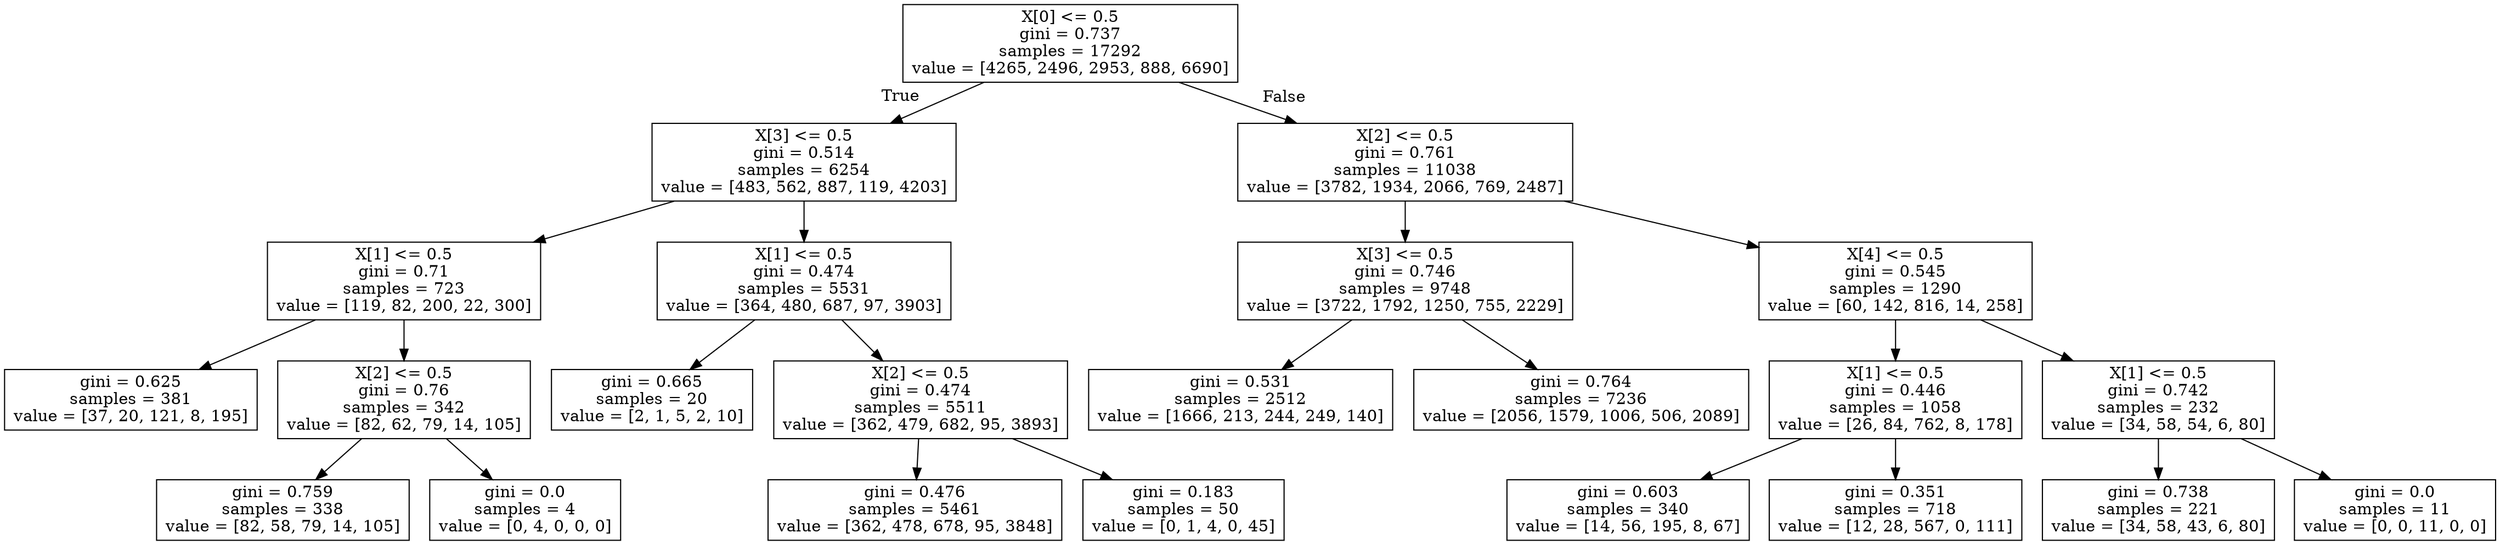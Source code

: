 digraph Tree {
node [shape=box] ;
0 [label="X[0] <= 0.5\ngini = 0.737\nsamples = 17292\nvalue = [4265, 2496, 2953, 888, 6690]"] ;
1 [label="X[3] <= 0.5\ngini = 0.514\nsamples = 6254\nvalue = [483, 562, 887, 119, 4203]"] ;
0 -> 1 [labeldistance=2.5, labelangle=45, headlabel="True"] ;
2 [label="X[1] <= 0.5\ngini = 0.71\nsamples = 723\nvalue = [119, 82, 200, 22, 300]"] ;
1 -> 2 ;
3 [label="gini = 0.625\nsamples = 381\nvalue = [37, 20, 121, 8, 195]"] ;
2 -> 3 ;
4 [label="X[2] <= 0.5\ngini = 0.76\nsamples = 342\nvalue = [82, 62, 79, 14, 105]"] ;
2 -> 4 ;
5 [label="gini = 0.759\nsamples = 338\nvalue = [82, 58, 79, 14, 105]"] ;
4 -> 5 ;
6 [label="gini = 0.0\nsamples = 4\nvalue = [0, 4, 0, 0, 0]"] ;
4 -> 6 ;
7 [label="X[1] <= 0.5\ngini = 0.474\nsamples = 5531\nvalue = [364, 480, 687, 97, 3903]"] ;
1 -> 7 ;
8 [label="gini = 0.665\nsamples = 20\nvalue = [2, 1, 5, 2, 10]"] ;
7 -> 8 ;
9 [label="X[2] <= 0.5\ngini = 0.474\nsamples = 5511\nvalue = [362, 479, 682, 95, 3893]"] ;
7 -> 9 ;
10 [label="gini = 0.476\nsamples = 5461\nvalue = [362, 478, 678, 95, 3848]"] ;
9 -> 10 ;
11 [label="gini = 0.183\nsamples = 50\nvalue = [0, 1, 4, 0, 45]"] ;
9 -> 11 ;
12 [label="X[2] <= 0.5\ngini = 0.761\nsamples = 11038\nvalue = [3782, 1934, 2066, 769, 2487]"] ;
0 -> 12 [labeldistance=2.5, labelangle=-45, headlabel="False"] ;
13 [label="X[3] <= 0.5\ngini = 0.746\nsamples = 9748\nvalue = [3722, 1792, 1250, 755, 2229]"] ;
12 -> 13 ;
14 [label="gini = 0.531\nsamples = 2512\nvalue = [1666, 213, 244, 249, 140]"] ;
13 -> 14 ;
15 [label="gini = 0.764\nsamples = 7236\nvalue = [2056, 1579, 1006, 506, 2089]"] ;
13 -> 15 ;
16 [label="X[4] <= 0.5\ngini = 0.545\nsamples = 1290\nvalue = [60, 142, 816, 14, 258]"] ;
12 -> 16 ;
17 [label="X[1] <= 0.5\ngini = 0.446\nsamples = 1058\nvalue = [26, 84, 762, 8, 178]"] ;
16 -> 17 ;
18 [label="gini = 0.603\nsamples = 340\nvalue = [14, 56, 195, 8, 67]"] ;
17 -> 18 ;
19 [label="gini = 0.351\nsamples = 718\nvalue = [12, 28, 567, 0, 111]"] ;
17 -> 19 ;
20 [label="X[1] <= 0.5\ngini = 0.742\nsamples = 232\nvalue = [34, 58, 54, 6, 80]"] ;
16 -> 20 ;
21 [label="gini = 0.738\nsamples = 221\nvalue = [34, 58, 43, 6, 80]"] ;
20 -> 21 ;
22 [label="gini = 0.0\nsamples = 11\nvalue = [0, 0, 11, 0, 0]"] ;
20 -> 22 ;
}